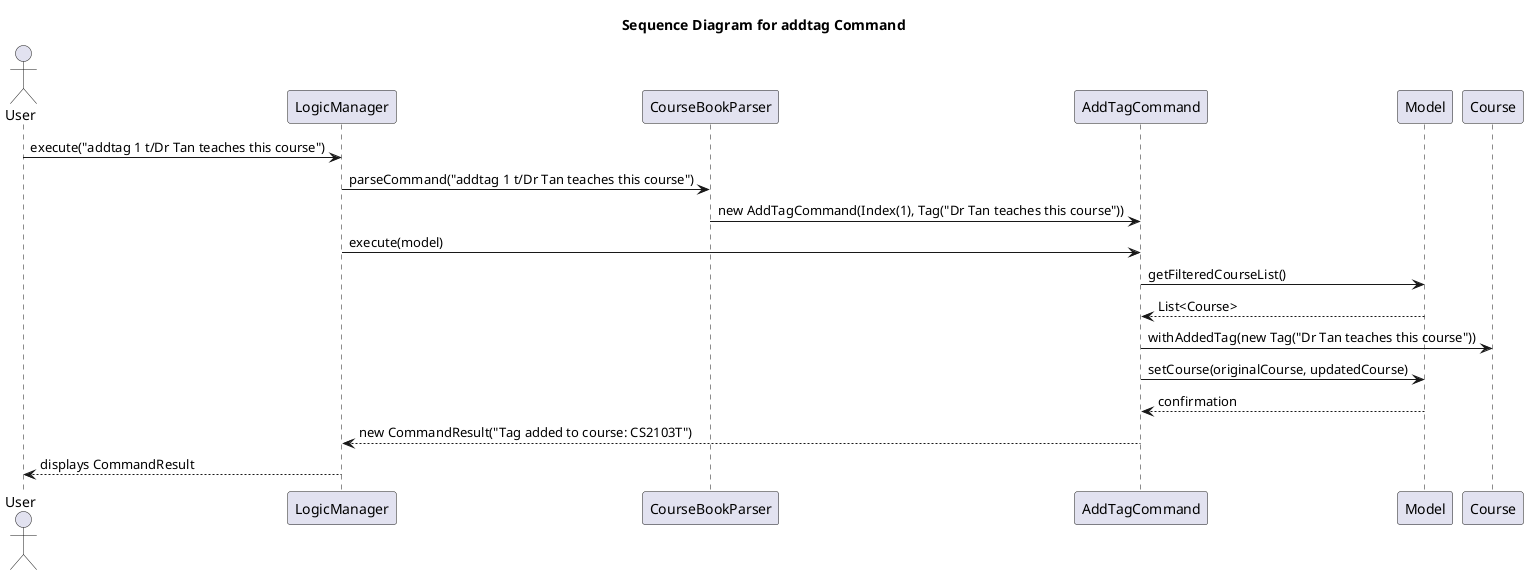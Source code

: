 @startuml

title Sequence Diagram for addtag Command

actor User
participant LogicManager
participant CourseBookParser
participant AddTagCommand
participant Model
participant Course

User -> LogicManager: execute("addtag 1 t/Dr Tan teaches this course")
LogicManager -> CourseBookParser: parseCommand("addtag 1 t/Dr Tan teaches this course")
CourseBookParser -> AddTagCommand: new AddTagCommand(Index(1), Tag("Dr Tan teaches this course"))
LogicManager -> AddTagCommand: execute(model)
AddTagCommand -> Model: getFilteredCourseList()
Model --> AddTagCommand: List<Course>
AddTagCommand -> Course: withAddedTag(new Tag("Dr Tan teaches this course"))
AddTagCommand -> Model: setCourse(originalCourse, updatedCourse)
Model --> AddTagCommand: confirmation
AddTagCommand --> LogicManager: new CommandResult("Tag added to course: CS2103T")
LogicManager --> User: displays CommandResult

@enduml
